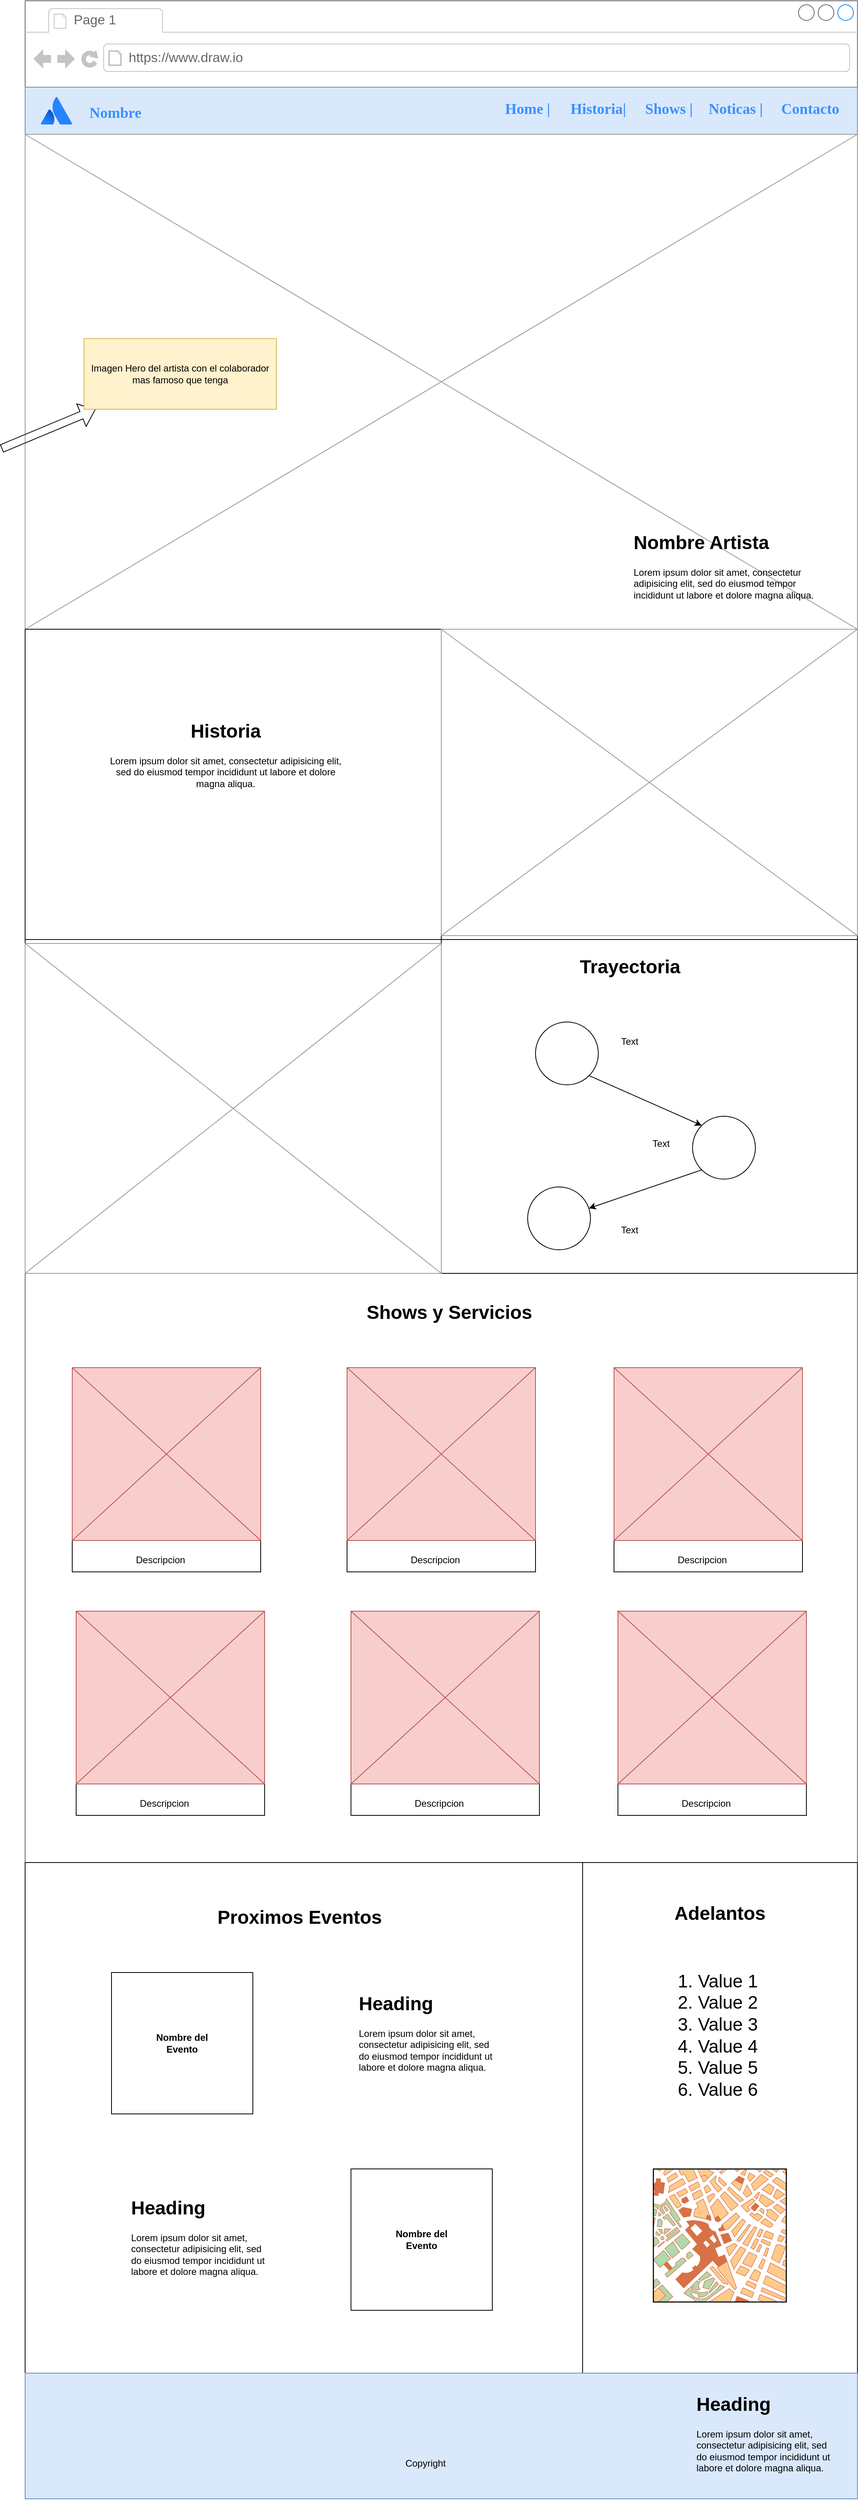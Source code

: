 <mxfile version="21.8.2" type="device" pages="2">
  <diagram name="Page-Index" id="03018318-947c-dd8e-b7a3-06fadd420f32">
    <mxGraphModel dx="1434" dy="800" grid="1" gridSize="10" guides="1" tooltips="1" connect="1" arrows="1" fold="1" page="1" pageScale="1" pageWidth="1100" pageHeight="850" background="#ffffff" math="0" shadow="0">
      <root>
        <mxCell id="0" />
        <mxCell id="1" parent="0" />
        <mxCell id="kr7dseUeSAHW4fu6wuV5-1" value="" style="strokeWidth=1;shadow=0;dashed=0;align=center;html=1;shape=mxgraph.mockup.containers.browserWindow;rSize=0;strokeColor=#666666;strokeColor2=#008cff;strokeColor3=#c4c4c4;mainText=,;recursiveResize=0;" parent="1" vertex="1">
          <mxGeometry x="50" y="20" width="1060" height="2370" as="geometry" />
        </mxCell>
        <mxCell id="kr7dseUeSAHW4fu6wuV5-2" value="Page 1" style="strokeWidth=1;shadow=0;dashed=0;align=center;html=1;shape=mxgraph.mockup.containers.anchor;fontSize=17;fontColor=#666666;align=left;whiteSpace=wrap;" parent="kr7dseUeSAHW4fu6wuV5-1" vertex="1">
          <mxGeometry x="60" y="12" width="110" height="26" as="geometry" />
        </mxCell>
        <mxCell id="kr7dseUeSAHW4fu6wuV5-3" value="https://www.draw.io" style="strokeWidth=1;shadow=0;dashed=0;align=center;html=1;shape=mxgraph.mockup.containers.anchor;rSize=0;fontSize=17;fontColor=#666666;align=left;" parent="kr7dseUeSAHW4fu6wuV5-1" vertex="1">
          <mxGeometry x="130" y="60" width="250" height="26" as="geometry" />
        </mxCell>
        <mxCell id="g51AlcryDWgI2Vs3FaKt-2" value="" style="rounded=0;whiteSpace=wrap;html=1;fillColor=#dae8fc;strokeColor=#6c8ebf;" parent="kr7dseUeSAHW4fu6wuV5-1" vertex="1">
          <mxGeometry y="110" width="1060" height="60" as="geometry" />
        </mxCell>
        <mxCell id="g51AlcryDWgI2Vs3FaKt-4" value="Nombre" style="text;html=1;align=center;verticalAlign=middle;whiteSpace=wrap;rounded=0;fontStyle=1;fontFamily=Georgia;fontColor=#3B90FF;fontSize=19;" parent="kr7dseUeSAHW4fu6wuV5-1" vertex="1">
          <mxGeometry x="75" y="127.5" width="80" height="30" as="geometry" />
        </mxCell>
        <mxCell id="g51AlcryDWgI2Vs3FaKt-13" value="Home |" style="text;html=1;align=center;verticalAlign=middle;whiteSpace=wrap;rounded=0;fontStyle=1;fontFamily=Georgia;fontColor=#3B90FF;fontSize=19;" parent="kr7dseUeSAHW4fu6wuV5-1" vertex="1">
          <mxGeometry x="600" y="122.5" width="80" height="30" as="geometry" />
        </mxCell>
        <mxCell id="g51AlcryDWgI2Vs3FaKt-14" value="Historia|" style="text;html=1;align=center;verticalAlign=middle;whiteSpace=wrap;rounded=0;fontStyle=1;fontFamily=Georgia;fontColor=#3B90FF;fontSize=19;" parent="kr7dseUeSAHW4fu6wuV5-1" vertex="1">
          <mxGeometry x="690" y="122.5" width="80" height="30" as="geometry" />
        </mxCell>
        <mxCell id="g51AlcryDWgI2Vs3FaKt-15" value="Shows |" style="text;html=1;align=center;verticalAlign=middle;whiteSpace=wrap;rounded=0;fontStyle=1;fontFamily=Georgia;fontColor=#3B90FF;fontSize=19;" parent="kr7dseUeSAHW4fu6wuV5-1" vertex="1">
          <mxGeometry x="780" y="122.5" width="80" height="30" as="geometry" />
        </mxCell>
        <mxCell id="g51AlcryDWgI2Vs3FaKt-16" value="Noticas |" style="text;html=1;align=center;verticalAlign=middle;whiteSpace=wrap;rounded=0;fontStyle=1;fontFamily=Georgia;fontColor=#3B90FF;fontSize=19;" parent="kr7dseUeSAHW4fu6wuV5-1" vertex="1">
          <mxGeometry x="860" y="122.5" width="90" height="30" as="geometry" />
        </mxCell>
        <mxCell id="g51AlcryDWgI2Vs3FaKt-37" value="Contacto" style="text;html=1;align=center;verticalAlign=middle;whiteSpace=wrap;rounded=0;fontStyle=1;fontFamily=Georgia;fontColor=#3B90FF;fontSize=19;" parent="kr7dseUeSAHW4fu6wuV5-1" vertex="1">
          <mxGeometry x="960" y="122.5" width="80" height="30" as="geometry" />
        </mxCell>
        <mxCell id="g51AlcryDWgI2Vs3FaKt-39" value="" style="verticalLabelPosition=bottom;shadow=0;dashed=0;align=center;html=1;verticalAlign=top;strokeWidth=1;shape=mxgraph.mockup.graphics.simpleIcon;strokeColor=#999999;" parent="kr7dseUeSAHW4fu6wuV5-1" vertex="1">
          <mxGeometry y="170" width="1060" height="630" as="geometry" />
        </mxCell>
        <mxCell id="g51AlcryDWgI2Vs3FaKt-40" value="&lt;h1&gt;Nombre Artista&lt;/h1&gt;&lt;p&gt;Lorem ipsum dolor sit amet, consectetur adipisicing elit, sed do eiusmod tempor incididunt ut labore et dolore magna aliqua.&lt;/p&gt;" style="text;html=1;strokeColor=none;fillColor=none;spacing=5;spacingTop=-20;whiteSpace=wrap;overflow=hidden;rounded=0;" parent="kr7dseUeSAHW4fu6wuV5-1" vertex="1">
          <mxGeometry x="770" y="670" width="240" height="120" as="geometry" />
        </mxCell>
        <mxCell id="g51AlcryDWgI2Vs3FaKt-43" value="" style="shape=flexArrow;endArrow=classic;html=1;rounded=0;" parent="kr7dseUeSAHW4fu6wuV5-1" target="g51AlcryDWgI2Vs3FaKt-45" edge="1">
          <mxGeometry width="50" height="50" relative="1" as="geometry">
            <mxPoint x="-30" y="570" as="sourcePoint" />
            <mxPoint x="20" y="520" as="targetPoint" />
          </mxGeometry>
        </mxCell>
        <mxCell id="g51AlcryDWgI2Vs3FaKt-45" value="Imagen Hero del artista con el colaborador mas famoso que tenga" style="rounded=0;whiteSpace=wrap;html=1;fillColor=#fff2cc;strokeColor=#d6b656;" parent="kr7dseUeSAHW4fu6wuV5-1" vertex="1">
          <mxGeometry x="75" y="430" width="245" height="90" as="geometry" />
        </mxCell>
        <mxCell id="g51AlcryDWgI2Vs3FaKt-46" value="" style="rounded=0;whiteSpace=wrap;html=1;" parent="kr7dseUeSAHW4fu6wuV5-1" vertex="1">
          <mxGeometry y="800" width="530" height="820" as="geometry" />
        </mxCell>
        <mxCell id="g51AlcryDWgI2Vs3FaKt-47" value="" style="rounded=0;whiteSpace=wrap;html=1;" parent="kr7dseUeSAHW4fu6wuV5-1" vertex="1">
          <mxGeometry x="530" y="800" width="530" height="820" as="geometry" />
        </mxCell>
        <mxCell id="g51AlcryDWgI2Vs3FaKt-48" value="" style="line;strokeWidth=1;rotatable=0;dashed=0;labelPosition=right;align=left;verticalAlign=middle;spacingTop=0;spacingLeft=6;points=[];portConstraint=eastwest;" parent="kr7dseUeSAHW4fu6wuV5-1" vertex="1">
          <mxGeometry y="1190" width="1060" height="10" as="geometry" />
        </mxCell>
        <mxCell id="g51AlcryDWgI2Vs3FaKt-49" value="&lt;h1&gt;Historia&lt;br&gt;&lt;/h1&gt;&lt;p&gt;Lorem ipsum dolor sit amet, consectetur adipisicing elit, sed do eiusmod tempor incididunt ut labore et dolore magna aliqua.&lt;/p&gt;" style="text;html=1;strokeColor=none;fillColor=none;spacing=5;spacingTop=-20;whiteSpace=wrap;overflow=hidden;rounded=0;align=center;" parent="kr7dseUeSAHW4fu6wuV5-1" vertex="1">
          <mxGeometry x="97.5" y="910" width="315" height="120" as="geometry" />
        </mxCell>
        <mxCell id="g51AlcryDWgI2Vs3FaKt-52" value="" style="verticalLabelPosition=bottom;shadow=0;dashed=0;align=center;html=1;verticalAlign=top;strokeWidth=1;shape=mxgraph.mockup.graphics.simpleIcon;strokeColor=#999999;" parent="kr7dseUeSAHW4fu6wuV5-1" vertex="1">
          <mxGeometry x="530" y="800" width="530" height="390" as="geometry" />
        </mxCell>
        <mxCell id="g51AlcryDWgI2Vs3FaKt-53" value="" style="verticalLabelPosition=bottom;shadow=0;dashed=0;align=center;html=1;verticalAlign=top;strokeWidth=1;shape=mxgraph.mockup.graphics.simpleIcon;strokeColor=#999999;" parent="kr7dseUeSAHW4fu6wuV5-1" vertex="1">
          <mxGeometry y="1200" width="530" height="420" as="geometry" />
        </mxCell>
        <mxCell id="g51AlcryDWgI2Vs3FaKt-55" value="" style="ellipse;whiteSpace=wrap;html=1;aspect=fixed;" parent="kr7dseUeSAHW4fu6wuV5-1" vertex="1">
          <mxGeometry x="650" y="1300" width="80" height="80" as="geometry" />
        </mxCell>
        <mxCell id="g51AlcryDWgI2Vs3FaKt-58" value="" style="ellipse;whiteSpace=wrap;html=1;aspect=fixed;" parent="kr7dseUeSAHW4fu6wuV5-1" vertex="1">
          <mxGeometry x="850" y="1420" width="80" height="80" as="geometry" />
        </mxCell>
        <mxCell id="g51AlcryDWgI2Vs3FaKt-59" value="" style="ellipse;whiteSpace=wrap;html=1;aspect=fixed;" parent="kr7dseUeSAHW4fu6wuV5-1" vertex="1">
          <mxGeometry x="640" y="1510" width="80" height="80" as="geometry" />
        </mxCell>
        <mxCell id="g51AlcryDWgI2Vs3FaKt-62" value="" style="endArrow=classic;html=1;rounded=0;entryX=0;entryY=0;entryDx=0;entryDy=0;exitX=1;exitY=1;exitDx=0;exitDy=0;" parent="kr7dseUeSAHW4fu6wuV5-1" source="g51AlcryDWgI2Vs3FaKt-55" target="g51AlcryDWgI2Vs3FaKt-58" edge="1">
          <mxGeometry width="50" height="50" relative="1" as="geometry">
            <mxPoint x="580" y="1400" as="sourcePoint" />
            <mxPoint x="630" y="1350" as="targetPoint" />
          </mxGeometry>
        </mxCell>
        <mxCell id="g51AlcryDWgI2Vs3FaKt-63" value="" style="endArrow=classic;html=1;rounded=0;exitX=0;exitY=1;exitDx=0;exitDy=0;" parent="kr7dseUeSAHW4fu6wuV5-1" source="g51AlcryDWgI2Vs3FaKt-58" target="g51AlcryDWgI2Vs3FaKt-59" edge="1">
          <mxGeometry width="50" height="50" relative="1" as="geometry">
            <mxPoint x="738" y="1333" as="sourcePoint" />
            <mxPoint x="902" y="1412" as="targetPoint" />
          </mxGeometry>
        </mxCell>
        <mxCell id="g51AlcryDWgI2Vs3FaKt-65" value="Text" style="text;html=1;strokeColor=none;fillColor=none;align=center;verticalAlign=middle;whiteSpace=wrap;rounded=0;" parent="kr7dseUeSAHW4fu6wuV5-1" vertex="1">
          <mxGeometry x="740" y="1310" width="60" height="30" as="geometry" />
        </mxCell>
        <mxCell id="g51AlcryDWgI2Vs3FaKt-66" value="Text" style="text;html=1;strokeColor=none;fillColor=none;align=center;verticalAlign=middle;whiteSpace=wrap;rounded=0;" parent="kr7dseUeSAHW4fu6wuV5-1" vertex="1">
          <mxGeometry x="780" y="1440" width="60" height="30" as="geometry" />
        </mxCell>
        <mxCell id="g51AlcryDWgI2Vs3FaKt-67" value="Text" style="text;html=1;strokeColor=none;fillColor=none;align=center;verticalAlign=middle;whiteSpace=wrap;rounded=0;" parent="kr7dseUeSAHW4fu6wuV5-1" vertex="1">
          <mxGeometry x="740" y="1550" width="60" height="30" as="geometry" />
        </mxCell>
        <mxCell id="g51AlcryDWgI2Vs3FaKt-68" value="&lt;h1&gt;Shows y Servicios&lt;/h1&gt;" style="text;html=1;strokeColor=none;fillColor=none;spacing=5;spacingTop=-20;whiteSpace=wrap;overflow=hidden;rounded=0;" parent="kr7dseUeSAHW4fu6wuV5-1" vertex="1">
          <mxGeometry x="430" y="1650" width="240" height="50" as="geometry" />
        </mxCell>
        <mxCell id="g51AlcryDWgI2Vs3FaKt-69" value="&lt;h1&gt;Trayectoria&lt;/h1&gt;" style="text;html=1;strokeColor=none;fillColor=none;spacing=5;spacingTop=-20;whiteSpace=wrap;overflow=hidden;rounded=0;align=center;" parent="kr7dseUeSAHW4fu6wuV5-1" vertex="1">
          <mxGeometry x="612.5" y="1210" width="315" height="50" as="geometry" />
        </mxCell>
        <mxCell id="g51AlcryDWgI2Vs3FaKt-75" value="" style="rounded=0;whiteSpace=wrap;html=1;" parent="kr7dseUeSAHW4fu6wuV5-1" vertex="1">
          <mxGeometry x="60" y="1740" width="240" height="260" as="geometry" />
        </mxCell>
        <mxCell id="g51AlcryDWgI2Vs3FaKt-76" value="" style="verticalLabelPosition=bottom;shadow=0;dashed=0;align=center;html=1;verticalAlign=top;strokeWidth=1;shape=mxgraph.mockup.graphics.simpleIcon;strokeColor=#b85450;fillColor=#f8cecc;" parent="kr7dseUeSAHW4fu6wuV5-1" vertex="1">
          <mxGeometry x="60" y="1740" width="240" height="220" as="geometry" />
        </mxCell>
        <mxCell id="g51AlcryDWgI2Vs3FaKt-77" value="Descripcion" style="text;html=1;strokeColor=none;fillColor=none;align=center;verticalAlign=middle;whiteSpace=wrap;rounded=0;" parent="kr7dseUeSAHW4fu6wuV5-1" vertex="1">
          <mxGeometry x="90" y="1970" width="165" height="30" as="geometry" />
        </mxCell>
        <mxCell id="g51AlcryDWgI2Vs3FaKt-78" value="" style="rounded=0;whiteSpace=wrap;html=1;" parent="kr7dseUeSAHW4fu6wuV5-1" vertex="1">
          <mxGeometry x="410" y="1740" width="240" height="260" as="geometry" />
        </mxCell>
        <mxCell id="g51AlcryDWgI2Vs3FaKt-79" value="" style="verticalLabelPosition=bottom;shadow=0;dashed=0;align=center;html=1;verticalAlign=top;strokeWidth=1;shape=mxgraph.mockup.graphics.simpleIcon;strokeColor=#b85450;fillColor=#f8cecc;" parent="kr7dseUeSAHW4fu6wuV5-1" vertex="1">
          <mxGeometry x="410" y="1740" width="240" height="220" as="geometry" />
        </mxCell>
        <mxCell id="g51AlcryDWgI2Vs3FaKt-80" value="Descripcion" style="text;html=1;strokeColor=none;fillColor=none;align=center;verticalAlign=middle;whiteSpace=wrap;rounded=0;" parent="kr7dseUeSAHW4fu6wuV5-1" vertex="1">
          <mxGeometry x="440" y="1970" width="165" height="30" as="geometry" />
        </mxCell>
        <mxCell id="g51AlcryDWgI2Vs3FaKt-81" value="" style="rounded=0;whiteSpace=wrap;html=1;" parent="kr7dseUeSAHW4fu6wuV5-1" vertex="1">
          <mxGeometry x="750" y="1740" width="240" height="260" as="geometry" />
        </mxCell>
        <mxCell id="g51AlcryDWgI2Vs3FaKt-82" value="" style="verticalLabelPosition=bottom;shadow=0;dashed=0;align=center;html=1;verticalAlign=top;strokeWidth=1;shape=mxgraph.mockup.graphics.simpleIcon;strokeColor=#b85450;fillColor=#f8cecc;" parent="kr7dseUeSAHW4fu6wuV5-1" vertex="1">
          <mxGeometry x="750" y="1740" width="240" height="220" as="geometry" />
        </mxCell>
        <mxCell id="g51AlcryDWgI2Vs3FaKt-83" value="Descripcion" style="text;html=1;strokeColor=none;fillColor=none;align=center;verticalAlign=middle;whiteSpace=wrap;rounded=0;" parent="kr7dseUeSAHW4fu6wuV5-1" vertex="1">
          <mxGeometry x="780" y="1970" width="165" height="30" as="geometry" />
        </mxCell>
        <mxCell id="g51AlcryDWgI2Vs3FaKt-84" value="" style="rounded=0;whiteSpace=wrap;html=1;" parent="kr7dseUeSAHW4fu6wuV5-1" vertex="1">
          <mxGeometry x="65" y="2050" width="240" height="260" as="geometry" />
        </mxCell>
        <mxCell id="g51AlcryDWgI2Vs3FaKt-85" value="" style="verticalLabelPosition=bottom;shadow=0;dashed=0;align=center;html=1;verticalAlign=top;strokeWidth=1;shape=mxgraph.mockup.graphics.simpleIcon;strokeColor=#b85450;fillColor=#f8cecc;" parent="kr7dseUeSAHW4fu6wuV5-1" vertex="1">
          <mxGeometry x="65" y="2050" width="240" height="220" as="geometry" />
        </mxCell>
        <mxCell id="g51AlcryDWgI2Vs3FaKt-86" value="Descripcion" style="text;html=1;strokeColor=none;fillColor=none;align=center;verticalAlign=middle;whiteSpace=wrap;rounded=0;" parent="kr7dseUeSAHW4fu6wuV5-1" vertex="1">
          <mxGeometry x="95" y="2280" width="165" height="30" as="geometry" />
        </mxCell>
        <mxCell id="g51AlcryDWgI2Vs3FaKt-87" value="" style="rounded=0;whiteSpace=wrap;html=1;" parent="kr7dseUeSAHW4fu6wuV5-1" vertex="1">
          <mxGeometry x="415" y="2050" width="240" height="260" as="geometry" />
        </mxCell>
        <mxCell id="g51AlcryDWgI2Vs3FaKt-88" value="" style="verticalLabelPosition=bottom;shadow=0;dashed=0;align=center;html=1;verticalAlign=top;strokeWidth=1;shape=mxgraph.mockup.graphics.simpleIcon;strokeColor=#b85450;fillColor=#f8cecc;" parent="kr7dseUeSAHW4fu6wuV5-1" vertex="1">
          <mxGeometry x="415" y="2050" width="240" height="220" as="geometry" />
        </mxCell>
        <mxCell id="g51AlcryDWgI2Vs3FaKt-89" value="Descripcion" style="text;html=1;strokeColor=none;fillColor=none;align=center;verticalAlign=middle;whiteSpace=wrap;rounded=0;" parent="kr7dseUeSAHW4fu6wuV5-1" vertex="1">
          <mxGeometry x="445" y="2280" width="165" height="30" as="geometry" />
        </mxCell>
        <mxCell id="g51AlcryDWgI2Vs3FaKt-90" value="" style="rounded=0;whiteSpace=wrap;html=1;" parent="kr7dseUeSAHW4fu6wuV5-1" vertex="1">
          <mxGeometry x="755" y="2050" width="240" height="260" as="geometry" />
        </mxCell>
        <mxCell id="g51AlcryDWgI2Vs3FaKt-91" value="" style="verticalLabelPosition=bottom;shadow=0;dashed=0;align=center;html=1;verticalAlign=top;strokeWidth=1;shape=mxgraph.mockup.graphics.simpleIcon;strokeColor=#b85450;fillColor=#f8cecc;" parent="kr7dseUeSAHW4fu6wuV5-1" vertex="1">
          <mxGeometry x="755" y="2050" width="240" height="220" as="geometry" />
        </mxCell>
        <mxCell id="g51AlcryDWgI2Vs3FaKt-92" value="Descripcion" style="text;html=1;strokeColor=none;fillColor=none;align=center;verticalAlign=middle;whiteSpace=wrap;rounded=0;" parent="kr7dseUeSAHW4fu6wuV5-1" vertex="1">
          <mxGeometry x="785" y="2280" width="165" height="30" as="geometry" />
        </mxCell>
        <mxCell id="g51AlcryDWgI2Vs3FaKt-3" value="" style="image;html=1;image=img/lib/atlassian/Atlassian_Logo.svg;" parent="kr7dseUeSAHW4fu6wuV5-1" vertex="1">
          <mxGeometry x="20" y="122.5" width="40" height="35" as="geometry" />
        </mxCell>
        <mxCell id="0wJ8W-yPEzZPnLfqE2V1-1" value="" style="rounded=0;whiteSpace=wrap;html=1;" vertex="1" parent="1">
          <mxGeometry x="50" y="2390" width="1060" height="650" as="geometry" />
        </mxCell>
        <mxCell id="0wJ8W-yPEzZPnLfqE2V1-2" value="" style="rounded=0;whiteSpace=wrap;html=1;" vertex="1" parent="1">
          <mxGeometry x="760" y="2390" width="350" height="650" as="geometry" />
        </mxCell>
        <mxCell id="0wJ8W-yPEzZPnLfqE2V1-3" value="&lt;h1&gt;Proximos Eventos&lt;/h1&gt;" style="text;html=1;strokeColor=none;fillColor=none;spacing=5;spacingTop=-20;whiteSpace=wrap;overflow=hidden;rounded=0;" vertex="1" parent="1">
          <mxGeometry x="290" y="2440" width="230" height="40" as="geometry" />
        </mxCell>
        <mxCell id="0wJ8W-yPEzZPnLfqE2V1-4" value="" style="whiteSpace=wrap;html=1;aspect=fixed;" vertex="1" parent="1">
          <mxGeometry x="160" y="2530" width="180" height="180" as="geometry" />
        </mxCell>
        <mxCell id="0wJ8W-yPEzZPnLfqE2V1-5" value="Nombre del Evento" style="text;html=1;strokeColor=none;fillColor=none;align=center;verticalAlign=middle;whiteSpace=wrap;rounded=0;fontStyle=1" vertex="1" parent="1">
          <mxGeometry x="210" y="2605" width="80" height="30" as="geometry" />
        </mxCell>
        <mxCell id="0wJ8W-yPEzZPnLfqE2V1-6" value="&lt;h1&gt;Heading&lt;/h1&gt;&lt;p&gt;Lorem ipsum dolor sit amet, consectetur adipisicing elit, sed do eiusmod tempor incididunt ut labore et dolore magna aliqua.&lt;/p&gt;" style="text;html=1;strokeColor=none;fillColor=none;spacing=5;spacingTop=-20;whiteSpace=wrap;overflow=hidden;rounded=0;" vertex="1" parent="1">
          <mxGeometry x="470" y="2550" width="190" height="120" as="geometry" />
        </mxCell>
        <mxCell id="0wJ8W-yPEzZPnLfqE2V1-7" value="" style="whiteSpace=wrap;html=1;aspect=fixed;" vertex="1" parent="1">
          <mxGeometry x="465" y="2780" width="180" height="180" as="geometry" />
        </mxCell>
        <mxCell id="0wJ8W-yPEzZPnLfqE2V1-8" value="Nombre del Evento" style="text;html=1;strokeColor=none;fillColor=none;align=center;verticalAlign=middle;whiteSpace=wrap;rounded=0;fontStyle=1" vertex="1" parent="1">
          <mxGeometry x="515" y="2855" width="80" height="30" as="geometry" />
        </mxCell>
        <mxCell id="0wJ8W-yPEzZPnLfqE2V1-9" value="&lt;h1&gt;Heading&lt;/h1&gt;&lt;p&gt;Lorem ipsum dolor sit amet, consectetur adipisicing elit, sed do eiusmod tempor incididunt ut labore et dolore magna aliqua.&lt;/p&gt;" style="text;html=1;strokeColor=none;fillColor=none;spacing=5;spacingTop=-20;whiteSpace=wrap;overflow=hidden;rounded=0;" vertex="1" parent="1">
          <mxGeometry x="180" y="2810" width="190" height="120" as="geometry" />
        </mxCell>
        <mxCell id="0wJ8W-yPEzZPnLfqE2V1-10" value="&lt;h1&gt;Adelantos&lt;/h1&gt;" style="text;html=1;strokeColor=none;fillColor=none;spacing=5;spacingTop=-20;whiteSpace=wrap;overflow=hidden;rounded=0;align=center;" vertex="1" parent="1">
          <mxGeometry x="865" y="2435" width="140" height="50" as="geometry" />
        </mxCell>
        <mxCell id="0wJ8W-yPEzZPnLfqE2V1-11" value="&lt;ol style=&quot;font-size: 23px;&quot;&gt;&lt;li style=&quot;font-size: 23px;&quot;&gt;Value 1&lt;/li&gt;&lt;li style=&quot;font-size: 23px;&quot;&gt;Value 2&lt;/li&gt;&lt;li style=&quot;font-size: 23px;&quot;&gt;Value 3&lt;/li&gt;&lt;li style=&quot;font-size: 23px;&quot;&gt;Value 4&lt;/li&gt;&lt;li style=&quot;font-size: 23px;&quot;&gt;Value 5&lt;/li&gt;&lt;li style=&quot;font-size: 23px;&quot;&gt;Value 6&lt;/li&gt;&lt;/ol&gt;" style="text;strokeColor=none;fillColor=none;html=1;whiteSpace=wrap;verticalAlign=middle;overflow=hidden;fontSize=23;align=center;" vertex="1" parent="1">
          <mxGeometry x="820" y="2480" width="210" height="260" as="geometry" />
        </mxCell>
        <mxCell id="0wJ8W-yPEzZPnLfqE2V1-13" value="" style="rounded=0;whiteSpace=wrap;html=1;fillColor=#dae8fc;strokeColor=#6c8ebf;" vertex="1" parent="1">
          <mxGeometry x="50" y="3040" width="1060" height="160" as="geometry" />
        </mxCell>
        <mxCell id="0wJ8W-yPEzZPnLfqE2V1-14" value="" style="shape=image;html=1;verticalAlign=top;verticalLabelPosition=bottom;labelBackgroundColor=#ffffff;imageAspect=0;aspect=fixed;image=https://cdn1.iconfinder.com/data/icons/social-media-circle-7/512/Circled_Facebook_svg-128.png" vertex="1" parent="1">
          <mxGeometry x="80" y="3130" width="40" height="40" as="geometry" />
        </mxCell>
        <mxCell id="0wJ8W-yPEzZPnLfqE2V1-15" value="" style="shape=image;html=1;verticalAlign=top;verticalLabelPosition=bottom;labelBackgroundColor=#ffffff;imageAspect=0;aspect=fixed;image=https://cdn1.iconfinder.com/data/icons/social-media-circle-7/512/Circled_Instagram_svg-128.png" vertex="1" parent="1">
          <mxGeometry x="140" y="3130" width="40" height="40" as="geometry" />
        </mxCell>
        <mxCell id="0wJ8W-yPEzZPnLfqE2V1-16" value="" style="shape=image;html=1;verticalAlign=top;verticalLabelPosition=bottom;labelBackgroundColor=#ffffff;imageAspect=0;aspect=fixed;image=https://cdn2.iconfinder.com/data/icons/social-media-2421/512/Telegram-128.png" vertex="1" parent="1">
          <mxGeometry x="200" y="3130" width="40" height="40" as="geometry" />
        </mxCell>
        <mxCell id="0wJ8W-yPEzZPnLfqE2V1-17" value="" style="shape=image;html=1;verticalAlign=top;verticalLabelPosition=bottom;labelBackgroundColor=#ffffff;imageAspect=0;aspect=fixed;image=https://cdn4.iconfinder.com/data/icons/social-media-flat-7/64/Social-media_Tiktok-128.png" vertex="1" parent="1">
          <mxGeometry x="260" y="3130" width="40" height="40" as="geometry" />
        </mxCell>
        <mxCell id="0wJ8W-yPEzZPnLfqE2V1-18" value="&lt;h1&gt;Heading&lt;/h1&gt;&lt;p&gt;Lorem ipsum dolor sit amet, consectetur adipisicing elit, sed do eiusmod tempor incididunt ut labore et dolore magna aliqua.&lt;/p&gt;" style="text;html=1;strokeColor=none;fillColor=none;spacing=5;spacingTop=-20;whiteSpace=wrap;overflow=hidden;rounded=0;" vertex="1" parent="1">
          <mxGeometry x="900" y="3060" width="190" height="120" as="geometry" />
        </mxCell>
        <mxCell id="0wJ8W-yPEzZPnLfqE2V1-19" value="Copyright" style="text;html=1;strokeColor=none;fillColor=none;align=center;verticalAlign=middle;whiteSpace=wrap;rounded=0;" vertex="1" parent="1">
          <mxGeometry x="530" y="3140" width="60" height="30" as="geometry" />
        </mxCell>
        <mxCell id="0wJ8W-yPEzZPnLfqE2V1-20" value="" style="verticalLabelPosition=bottom;shadow=0;dashed=0;align=center;html=1;verticalAlign=top;strokeWidth=1;shape=mxgraph.mockup.misc.map;" vertex="1" parent="1">
          <mxGeometry x="850" y="2780" width="170" height="170" as="geometry" />
        </mxCell>
      </root>
    </mxGraphModel>
  </diagram>
  <diagram id="rVHR41OU-gw1Uqym0LBX" name="Page-Contact">
    <mxGraphModel dx="1434" dy="800" grid="1" gridSize="10" guides="1" tooltips="1" connect="1" arrows="1" fold="1" page="1" pageScale="1" pageWidth="827" pageHeight="1169" math="0" shadow="0">
      <root>
        <mxCell id="0" />
        <mxCell id="1" parent="0" />
        <mxCell id="qUDBnx56yzu5zVTCP40M-1" value="" style="strokeWidth=1;shadow=0;dashed=0;align=center;html=1;shape=mxgraph.mockup.containers.browserWindow;rSize=0;strokeColor=#666666;strokeColor2=#008cff;strokeColor3=#c4c4c4;mainText=,;recursiveResize=0;" parent="1" vertex="1">
          <mxGeometry x="10" y="10" width="1060" height="1010" as="geometry" />
        </mxCell>
        <mxCell id="qUDBnx56yzu5zVTCP40M-2" value="Page 1" style="strokeWidth=1;shadow=0;dashed=0;align=center;html=1;shape=mxgraph.mockup.containers.anchor;fontSize=17;fontColor=#666666;align=left;whiteSpace=wrap;" parent="qUDBnx56yzu5zVTCP40M-1" vertex="1">
          <mxGeometry x="60" y="12" width="110" height="26" as="geometry" />
        </mxCell>
        <mxCell id="qUDBnx56yzu5zVTCP40M-3" value="https://www.draw.io" style="strokeWidth=1;shadow=0;dashed=0;align=center;html=1;shape=mxgraph.mockup.containers.anchor;rSize=0;fontSize=17;fontColor=#666666;align=left;" parent="qUDBnx56yzu5zVTCP40M-1" vertex="1">
          <mxGeometry x="130" y="60" width="250" height="26" as="geometry" />
        </mxCell>
        <mxCell id="5GulLQE1D9M5NrkmalLU-1" value="&lt;h1 style=&quot;font-size: 37px;&quot;&gt;Formulario de Contacto&lt;/h1&gt;" style="text;html=1;strokeColor=none;fillColor=none;spacing=5;spacingTop=-20;whiteSpace=wrap;overflow=hidden;rounded=0;fontSize=37;fontColor=#75142A;" parent="qUDBnx56yzu5zVTCP40M-1" vertex="1">
          <mxGeometry x="290" y="260" width="490" height="100" as="geometry" />
        </mxCell>
        <mxCell id="5GulLQE1D9M5NrkmalLU-2" value="From" style="strokeWidth=1;shadow=0;dashed=0;align=center;html=1;shape=mxgraph.mockup.forms.anchor;align=right;spacingRight=2;fontColor=#666666;" parent="qUDBnx56yzu5zVTCP40M-1" vertex="1">
          <mxGeometry x="210" y="380" width="50" height="18" as="geometry" />
        </mxCell>
        <mxCell id="5GulLQE1D9M5NrkmalLU-3" value="john@jgraph.com" style="strokeWidth=1;shadow=0;dashed=0;align=center;html=1;shape=mxgraph.mockup.forms.rrect;fillColor=#ffffff;rSize=0;fontColor=#666666;align=left;spacingLeft=3;strokeColor=#999999;" parent="qUDBnx56yzu5zVTCP40M-1" vertex="1">
          <mxGeometry x="260" y="380" width="350" height="18" as="geometry" />
        </mxCell>
        <mxCell id="5GulLQE1D9M5NrkmalLU-4" value="Subject" style="strokeWidth=1;shadow=0;dashed=0;align=center;html=1;shape=mxgraph.mockup.forms.anchor;align=right;spacingRight=2;fontColor=#666666;" parent="qUDBnx56yzu5zVTCP40M-1" vertex="1">
          <mxGeometry x="210" y="415" width="50" height="18" as="geometry" />
        </mxCell>
        <mxCell id="5GulLQE1D9M5NrkmalLU-5" value="Greeting" style="strokeWidth=1;shadow=0;dashed=0;align=center;html=1;shape=mxgraph.mockup.forms.rrect;fillColor=#ffffff;rSize=0;fontColor=#666666;align=left;spacingLeft=3;strokeColor=#999999;" parent="qUDBnx56yzu5zVTCP40M-1" vertex="1">
          <mxGeometry x="260" y="415" width="350" height="18" as="geometry" />
        </mxCell>
        <mxCell id="5GulLQE1D9M5NrkmalLU-6" value="To" style="strokeWidth=1;shadow=0;dashed=0;align=center;html=1;shape=mxgraph.mockup.forms.anchor;align=right;spacingRight=2;fontColor=#666666;" parent="qUDBnx56yzu5zVTCP40M-1" vertex="1">
          <mxGeometry x="210" y="450" width="50" height="18" as="geometry" />
        </mxCell>
        <mxCell id="5GulLQE1D9M5NrkmalLU-7" value="fred@jgraph.com" style="strokeWidth=1;shadow=0;dashed=0;align=center;html=1;shape=mxgraph.mockup.forms.rrect;fillColor=#ffffff;rSize=0;fontColor=#666666;align=left;spacingLeft=3;strokeColor=#999999;" parent="qUDBnx56yzu5zVTCP40M-1" vertex="1">
          <mxGeometry x="260" y="450" width="350" height="18" as="geometry" />
        </mxCell>
        <mxCell id="5GulLQE1D9M5NrkmalLU-8" value="CC" style="strokeWidth=1;shadow=0;dashed=0;align=center;html=1;shape=mxgraph.mockup.forms.anchor;align=right;spacingRight=2;fontColor=#666666;" parent="qUDBnx56yzu5zVTCP40M-1" vertex="1">
          <mxGeometry x="210" y="485" width="50" height="18" as="geometry" />
        </mxCell>
        <mxCell id="5GulLQE1D9M5NrkmalLU-9" value="" style="strokeWidth=1;shadow=0;dashed=0;align=center;html=1;shape=mxgraph.mockup.forms.rrect;fillColor=#ffffff;rSize=0;fontColor=#666666;align=left;spacingLeft=3;strokeColor=#999999;" parent="qUDBnx56yzu5zVTCP40M-1" vertex="1">
          <mxGeometry x="260" y="485" width="350" height="18" as="geometry" />
        </mxCell>
        <mxCell id="5GulLQE1D9M5NrkmalLU-10" value="BCC" style="strokeWidth=1;shadow=0;dashed=0;align=center;html=1;shape=mxgraph.mockup.forms.anchor;align=right;spacingRight=2;fontColor=#666666;" parent="qUDBnx56yzu5zVTCP40M-1" vertex="1">
          <mxGeometry x="210" y="520" width="50" height="18" as="geometry" />
        </mxCell>
        <mxCell id="5GulLQE1D9M5NrkmalLU-11" value="" style="strokeWidth=1;shadow=0;dashed=0;align=center;html=1;shape=mxgraph.mockup.forms.rrect;fillColor=#ffffff;rSize=0;fontColor=#666666;align=left;spacingLeft=3;strokeColor=#999999;" parent="qUDBnx56yzu5zVTCP40M-1" vertex="1">
          <mxGeometry x="260" y="520" width="350" height="18" as="geometry" />
        </mxCell>
        <mxCell id="5GulLQE1D9M5NrkmalLU-12" value="Lorem ipsum dolor sit amet, consectetur adipisicing elit, sed do eiusmod tempor incididunt ut labore et dolore magna aliqua. Ut enim ad minim veniam, quis nostrud exercitation ullamco laboris nisi ut aliquip ex ea commodo consequat. Duis aute irure dolor in reprehenderit in voluptate velit esse cillum dolore eu fugiat nulla pariatur. Excepteur sint occaecat cupidatat non proident, sunt in culpa qui officia deserunt mollit anim id est laborum." style="strokeWidth=1;shadow=0;dashed=0;align=center;html=1;shape=mxgraph.mockup.forms.rrect;fillColor=#ffffff;rSize=0;fontColor=#666666;align=left;spacingLeft=3;strokeColor=#999999;verticalAlign=top;whiteSpace=wrap;" parent="qUDBnx56yzu5zVTCP40M-1" vertex="1">
          <mxGeometry x="210" y="555" width="400" height="125" as="geometry" />
        </mxCell>
        <mxCell id="5GulLQE1D9M5NrkmalLU-13" value="" style="strokeWidth=1;shadow=0;dashed=0;align=center;html=1;shape=mxgraph.mockup.forms.rrect;rSize=0;strokeColor=#999999;fillColor=#ffffff;recursiveResize=0;" parent="qUDBnx56yzu5zVTCP40M-1" vertex="1">
          <mxGeometry x="710" y="393" width="150" height="120" as="geometry" />
        </mxCell>
        <mxCell id="5GulLQE1D9M5NrkmalLU-14" value="Option 1" style="strokeWidth=1;shadow=0;dashed=0;align=center;html=1;shape=mxgraph.mockup.forms.rrect;rSize=0;fillColor=#eeeeee;strokeColor=#999999;gradientColor=#cccccc;align=left;spacingLeft=4;fontSize=17;fontColor=#666666;labelPosition=right;" parent="5GulLQE1D9M5NrkmalLU-13" vertex="1">
          <mxGeometry x="8" y="7.5" width="15" height="15" as="geometry" />
        </mxCell>
        <mxCell id="5GulLQE1D9M5NrkmalLU-15" value="Option 2" style="strokeWidth=1;shadow=0;dashed=0;align=center;html=1;shape=mxgraph.mockup.forms.rrect;rSize=0;fillColor=#eeeeee;strokeColor=#999999;gradientColor=#cccccc;align=left;spacingLeft=4;fontSize=17;fontColor=#666666;labelPosition=right;" parent="5GulLQE1D9M5NrkmalLU-13" vertex="1">
          <mxGeometry x="8" y="37.5" width="15" height="15" as="geometry" />
        </mxCell>
        <mxCell id="5GulLQE1D9M5NrkmalLU-16" value="Option 3" style="strokeWidth=1;shadow=0;dashed=0;align=center;html=1;shape=mxgraph.mockup.forms.checkbox;rSize=0;resizable=0;fillColor=#aaaaaa;strokeColor=#444444;gradientColor=#666666;align=left;spacingLeft=4;fontSize=17;fontColor=#008cff;labelPosition=right;" parent="5GulLQE1D9M5NrkmalLU-13" vertex="1">
          <mxGeometry x="8" y="67.5" width="15" height="15" as="geometry" />
        </mxCell>
        <mxCell id="5GulLQE1D9M5NrkmalLU-17" value="Option 4" style="strokeWidth=1;shadow=0;dashed=0;align=center;html=1;shape=mxgraph.mockup.forms.rrect;rSize=0;fillColor=#eeeeee;strokeColor=#999999;gradientColor=#cccccc;align=left;spacingLeft=4;fontSize=17;fontColor=#666666;labelPosition=right;" parent="5GulLQE1D9M5NrkmalLU-13" vertex="1">
          <mxGeometry x="8" y="97.5" width="15" height="15" as="geometry" />
        </mxCell>
        <mxCell id="5GulLQE1D9M5NrkmalLU-18" value="" style="strokeWidth=1;shadow=0;dashed=0;align=center;html=1;shape=mxgraph.mockup.forms.rrect;rSize=0;strokeColor=#999999;fillColor=#ffffff;recursiveResize=0;" parent="qUDBnx56yzu5zVTCP40M-1" vertex="1">
          <mxGeometry x="710" y="540" width="150" height="120" as="geometry" />
        </mxCell>
        <mxCell id="5GulLQE1D9M5NrkmalLU-19" value="Setting 1" style="shape=ellipse;rSize=0;fillColor=#eeeeee;strokeColor=#999999;gradientColor=#cccccc;html=1;align=left;spacingLeft=4;fontSize=17;fontColor=#666666;labelPosition=right;" parent="5GulLQE1D9M5NrkmalLU-18" vertex="1">
          <mxGeometry x="8" y="7.5" width="15" height="15" as="geometry" />
        </mxCell>
        <mxCell id="5GulLQE1D9M5NrkmalLU-20" value="Setting 2" style="shape=ellipse;rSize=0;fillColor=#eeeeee;strokeColor=#999999;gradientColor=#cccccc;html=1;align=left;spacingLeft=4;fontSize=17;fontColor=#666666;labelPosition=right;" parent="5GulLQE1D9M5NrkmalLU-18" vertex="1">
          <mxGeometry x="8" y="37.5" width="15" height="15" as="geometry" />
        </mxCell>
        <mxCell id="5GulLQE1D9M5NrkmalLU-21" value="Setting 3" style="shape=ellipse;rSize=0;fillColor=#aaaaaa;strokeColor=#444444;gradientColor=#666666;html=1;align=left;spacingLeft=4;fontSize=17;fontColor=#008cff;labelPosition=right;" parent="5GulLQE1D9M5NrkmalLU-18" vertex="1">
          <mxGeometry x="8" y="67.5" width="15" height="15" as="geometry" />
        </mxCell>
        <mxCell id="5GulLQE1D9M5NrkmalLU-22" value="" style="shape=ellipse;fillColor=#444444;strokeColor=none;html=1;" parent="5GulLQE1D9M5NrkmalLU-21" vertex="1">
          <mxGeometry x="3" y="3" width="9" height="9" as="geometry" />
        </mxCell>
        <mxCell id="5GulLQE1D9M5NrkmalLU-23" value="Setting 4" style="shape=ellipse;rSize=0;fillColor=#eeeeee;strokeColor=#999999;gradientColor=#cccccc;html=1;align=left;spacingLeft=4;fontSize=17;fontColor=#666666;labelPosition=right;" parent="5GulLQE1D9M5NrkmalLU-18" vertex="1">
          <mxGeometry x="8" y="97.5" width="15" height="15" as="geometry" />
        </mxCell>
        <mxCell id="5GulLQE1D9M5NrkmalLU-24" value="Button" style="labelPosition=center;verticalLabelPosition=middle;align=center;html=1;shape=mxgraph.basic.button;dx=10;whiteSpace=wrap;" parent="qUDBnx56yzu5zVTCP40M-1" vertex="1">
          <mxGeometry x="460" y="750" width="100" height="60" as="geometry" />
        </mxCell>
        <mxCell id="s8J-0YPfVycTE-Vw4rTk-1" value="" style="rounded=0;whiteSpace=wrap;html=1;fillColor=#dae8fc;strokeColor=#6c8ebf;" vertex="1" parent="qUDBnx56yzu5zVTCP40M-1">
          <mxGeometry y="110" width="1060" height="60" as="geometry" />
        </mxCell>
        <mxCell id="s8J-0YPfVycTE-Vw4rTk-2" value="Nombre" style="text;html=1;align=center;verticalAlign=middle;whiteSpace=wrap;rounded=0;fontStyle=1;fontFamily=Georgia;fontColor=#3B90FF;fontSize=19;" vertex="1" parent="qUDBnx56yzu5zVTCP40M-1">
          <mxGeometry x="75" y="127.5" width="80" height="30" as="geometry" />
        </mxCell>
        <mxCell id="s8J-0YPfVycTE-Vw4rTk-3" value="Home |" style="text;html=1;align=center;verticalAlign=middle;whiteSpace=wrap;rounded=0;fontStyle=1;fontFamily=Georgia;fontColor=#3B90FF;fontSize=19;" vertex="1" parent="qUDBnx56yzu5zVTCP40M-1">
          <mxGeometry x="600" y="122.5" width="80" height="30" as="geometry" />
        </mxCell>
        <mxCell id="s8J-0YPfVycTE-Vw4rTk-4" value="Historia|" style="text;html=1;align=center;verticalAlign=middle;whiteSpace=wrap;rounded=0;fontStyle=1;fontFamily=Georgia;fontColor=#3B90FF;fontSize=19;" vertex="1" parent="qUDBnx56yzu5zVTCP40M-1">
          <mxGeometry x="690" y="122.5" width="80" height="30" as="geometry" />
        </mxCell>
        <mxCell id="s8J-0YPfVycTE-Vw4rTk-5" value="Shows |" style="text;html=1;align=center;verticalAlign=middle;whiteSpace=wrap;rounded=0;fontStyle=1;fontFamily=Georgia;fontColor=#3B90FF;fontSize=19;" vertex="1" parent="qUDBnx56yzu5zVTCP40M-1">
          <mxGeometry x="780" y="122.5" width="80" height="30" as="geometry" />
        </mxCell>
        <mxCell id="s8J-0YPfVycTE-Vw4rTk-6" value="Noticas |" style="text;html=1;align=center;verticalAlign=middle;whiteSpace=wrap;rounded=0;fontStyle=1;fontFamily=Georgia;fontColor=#3B90FF;fontSize=19;" vertex="1" parent="qUDBnx56yzu5zVTCP40M-1">
          <mxGeometry x="860" y="122.5" width="90" height="30" as="geometry" />
        </mxCell>
        <mxCell id="s8J-0YPfVycTE-Vw4rTk-7" value="Contacto" style="text;html=1;align=center;verticalAlign=middle;whiteSpace=wrap;rounded=0;fontStyle=1;fontFamily=Georgia;fontColor=#3B90FF;fontSize=19;" vertex="1" parent="qUDBnx56yzu5zVTCP40M-1">
          <mxGeometry x="960" y="122.5" width="80" height="30" as="geometry" />
        </mxCell>
        <mxCell id="s8J-0YPfVycTE-Vw4rTk-8" value="" style="image;html=1;image=img/lib/atlassian/Atlassian_Logo.svg;" vertex="1" parent="qUDBnx56yzu5zVTCP40M-1">
          <mxGeometry x="20" y="122.5" width="40" height="35" as="geometry" />
        </mxCell>
        <mxCell id="17lgzphaP1vuWXWDyCWw-1" value="" style="rounded=0;whiteSpace=wrap;html=1;fillColor=#dae8fc;strokeColor=#6c8ebf;" vertex="1" parent="qUDBnx56yzu5zVTCP40M-1">
          <mxGeometry y="850" width="1060" height="160" as="geometry" />
        </mxCell>
        <mxCell id="17lgzphaP1vuWXWDyCWw-2" value="" style="shape=image;html=1;verticalAlign=top;verticalLabelPosition=bottom;labelBackgroundColor=#ffffff;imageAspect=0;aspect=fixed;image=https://cdn1.iconfinder.com/data/icons/social-media-circle-7/512/Circled_Facebook_svg-128.png" vertex="1" parent="qUDBnx56yzu5zVTCP40M-1">
          <mxGeometry x="30" y="940" width="40" height="40" as="geometry" />
        </mxCell>
        <mxCell id="17lgzphaP1vuWXWDyCWw-3" value="" style="shape=image;html=1;verticalAlign=top;verticalLabelPosition=bottom;labelBackgroundColor=#ffffff;imageAspect=0;aspect=fixed;image=https://cdn1.iconfinder.com/data/icons/social-media-circle-7/512/Circled_Instagram_svg-128.png" vertex="1" parent="qUDBnx56yzu5zVTCP40M-1">
          <mxGeometry x="90" y="940" width="40" height="40" as="geometry" />
        </mxCell>
        <mxCell id="17lgzphaP1vuWXWDyCWw-4" value="" style="shape=image;html=1;verticalAlign=top;verticalLabelPosition=bottom;labelBackgroundColor=#ffffff;imageAspect=0;aspect=fixed;image=https://cdn2.iconfinder.com/data/icons/social-media-2421/512/Telegram-128.png" vertex="1" parent="qUDBnx56yzu5zVTCP40M-1">
          <mxGeometry x="150" y="940" width="40" height="40" as="geometry" />
        </mxCell>
        <mxCell id="17lgzphaP1vuWXWDyCWw-5" value="" style="shape=image;html=1;verticalAlign=top;verticalLabelPosition=bottom;labelBackgroundColor=#ffffff;imageAspect=0;aspect=fixed;image=https://cdn4.iconfinder.com/data/icons/social-media-flat-7/64/Social-media_Tiktok-128.png" vertex="1" parent="qUDBnx56yzu5zVTCP40M-1">
          <mxGeometry x="210" y="940" width="40" height="40" as="geometry" />
        </mxCell>
        <mxCell id="17lgzphaP1vuWXWDyCWw-6" value="&lt;h1&gt;Heading&lt;/h1&gt;&lt;p&gt;Lorem ipsum dolor sit amet, consectetur adipisicing elit, sed do eiusmod tempor incididunt ut labore et dolore magna aliqua.&lt;/p&gt;" style="text;html=1;strokeColor=none;fillColor=none;spacing=5;spacingTop=-20;whiteSpace=wrap;overflow=hidden;rounded=0;" vertex="1" parent="qUDBnx56yzu5zVTCP40M-1">
          <mxGeometry x="850" y="870" width="190" height="120" as="geometry" />
        </mxCell>
        <mxCell id="17lgzphaP1vuWXWDyCWw-7" value="Copyright" style="text;html=1;strokeColor=none;fillColor=none;align=center;verticalAlign=middle;whiteSpace=wrap;rounded=0;" vertex="1" parent="qUDBnx56yzu5zVTCP40M-1">
          <mxGeometry x="480" y="950" width="60" height="30" as="geometry" />
        </mxCell>
      </root>
    </mxGraphModel>
  </diagram>
</mxfile>
